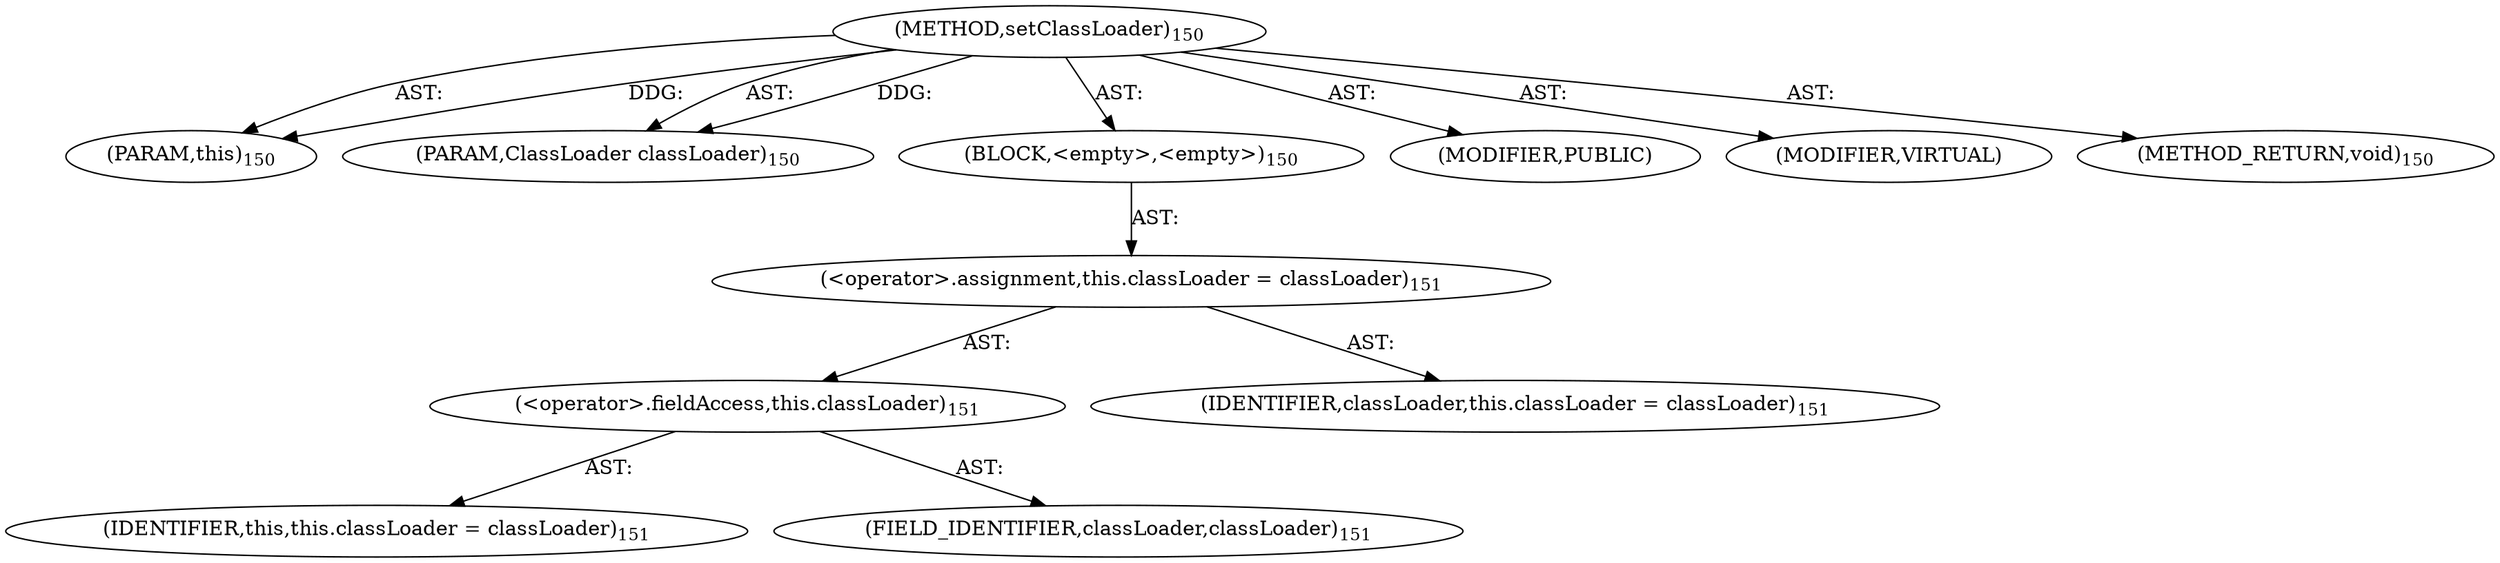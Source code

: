 digraph "setClassLoader" {  
"111669149703" [label = <(METHOD,setClassLoader)<SUB>150</SUB>> ]
"115964116997" [label = <(PARAM,this)<SUB>150</SUB>> ]
"115964117011" [label = <(PARAM,ClassLoader classLoader)<SUB>150</SUB>> ]
"25769803786" [label = <(BLOCK,&lt;empty&gt;,&lt;empty&gt;)<SUB>150</SUB>> ]
"30064771095" [label = <(&lt;operator&gt;.assignment,this.classLoader = classLoader)<SUB>151</SUB>> ]
"30064771096" [label = <(&lt;operator&gt;.fieldAccess,this.classLoader)<SUB>151</SUB>> ]
"68719476743" [label = <(IDENTIFIER,this,this.classLoader = classLoader)<SUB>151</SUB>> ]
"55834574859" [label = <(FIELD_IDENTIFIER,classLoader,classLoader)<SUB>151</SUB>> ]
"68719476775" [label = <(IDENTIFIER,classLoader,this.classLoader = classLoader)<SUB>151</SUB>> ]
"133143986196" [label = <(MODIFIER,PUBLIC)> ]
"133143986197" [label = <(MODIFIER,VIRTUAL)> ]
"128849018887" [label = <(METHOD_RETURN,void)<SUB>150</SUB>> ]
  "111669149703" -> "115964116997"  [ label = "AST: "] 
  "111669149703" -> "115964117011"  [ label = "AST: "] 
  "111669149703" -> "25769803786"  [ label = "AST: "] 
  "111669149703" -> "133143986196"  [ label = "AST: "] 
  "111669149703" -> "133143986197"  [ label = "AST: "] 
  "111669149703" -> "128849018887"  [ label = "AST: "] 
  "25769803786" -> "30064771095"  [ label = "AST: "] 
  "30064771095" -> "30064771096"  [ label = "AST: "] 
  "30064771095" -> "68719476775"  [ label = "AST: "] 
  "30064771096" -> "68719476743"  [ label = "AST: "] 
  "30064771096" -> "55834574859"  [ label = "AST: "] 
  "111669149703" -> "115964116997"  [ label = "DDG: "] 
  "111669149703" -> "115964117011"  [ label = "DDG: "] 
}
